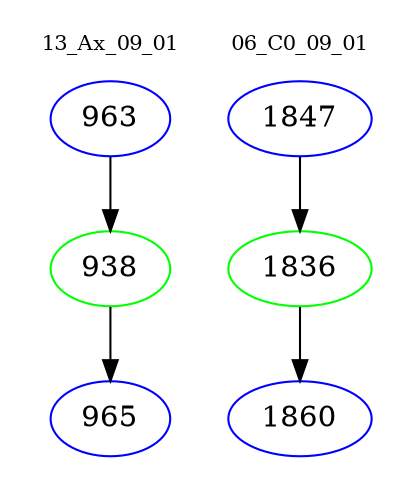 digraph{
subgraph cluster_0 {
color = white
label = "13_Ax_09_01";
fontsize=10;
T0_963 [label="963", color="blue"]
T0_963 -> T0_938 [color="black"]
T0_938 [label="938", color="green"]
T0_938 -> T0_965 [color="black"]
T0_965 [label="965", color="blue"]
}
subgraph cluster_1 {
color = white
label = "06_C0_09_01";
fontsize=10;
T1_1847 [label="1847", color="blue"]
T1_1847 -> T1_1836 [color="black"]
T1_1836 [label="1836", color="green"]
T1_1836 -> T1_1860 [color="black"]
T1_1860 [label="1860", color="blue"]
}
}
